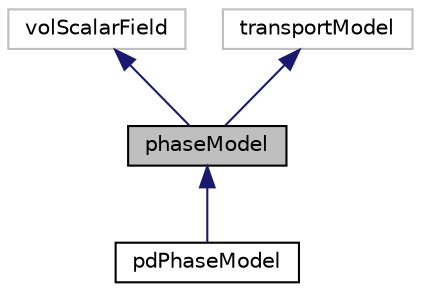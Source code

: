 digraph "phaseModel"
{
  bgcolor="transparent";
  edge [fontname="Helvetica",fontsize="10",labelfontname="Helvetica",labelfontsize="10"];
  node [fontname="Helvetica",fontsize="10",shape=record];
  Node1 [label="phaseModel",height=0.2,width=0.4,color="black", fillcolor="grey75", style="filled", fontcolor="black"];
  Node2 -> Node1 [dir="back",color="midnightblue",fontsize="10",style="solid",fontname="Helvetica"];
  Node2 [label="volScalarField",height=0.2,width=0.4,color="grey75"];
  Node3 -> Node1 [dir="back",color="midnightblue",fontsize="10",style="solid",fontname="Helvetica"];
  Node3 [label="transportModel",height=0.2,width=0.4,color="grey75"];
  Node1 -> Node4 [dir="back",color="midnightblue",fontsize="10",style="solid",fontname="Helvetica"];
  Node4 [label="pdPhaseModel",height=0.2,width=0.4,color="black",URL="$a00166.html",tooltip="Class for a polydisperse phase model. Each bubble size hase a unique mean velocity. Size and velocity moments are stored in quadrature. "];
}
